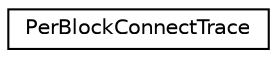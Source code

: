 digraph "Graphical Class Hierarchy"
{
  edge [fontname="Helvetica",fontsize="10",labelfontname="Helvetica",labelfontsize="10"];
  node [fontname="Helvetica",fontsize="10",shape=record];
  rankdir="LR";
  Node0 [label="PerBlockConnectTrace",height=0.2,width=0.4,color="black", fillcolor="white", style="filled",URL="$d1/d18/struct_per_block_connect_trace.html"];
}
